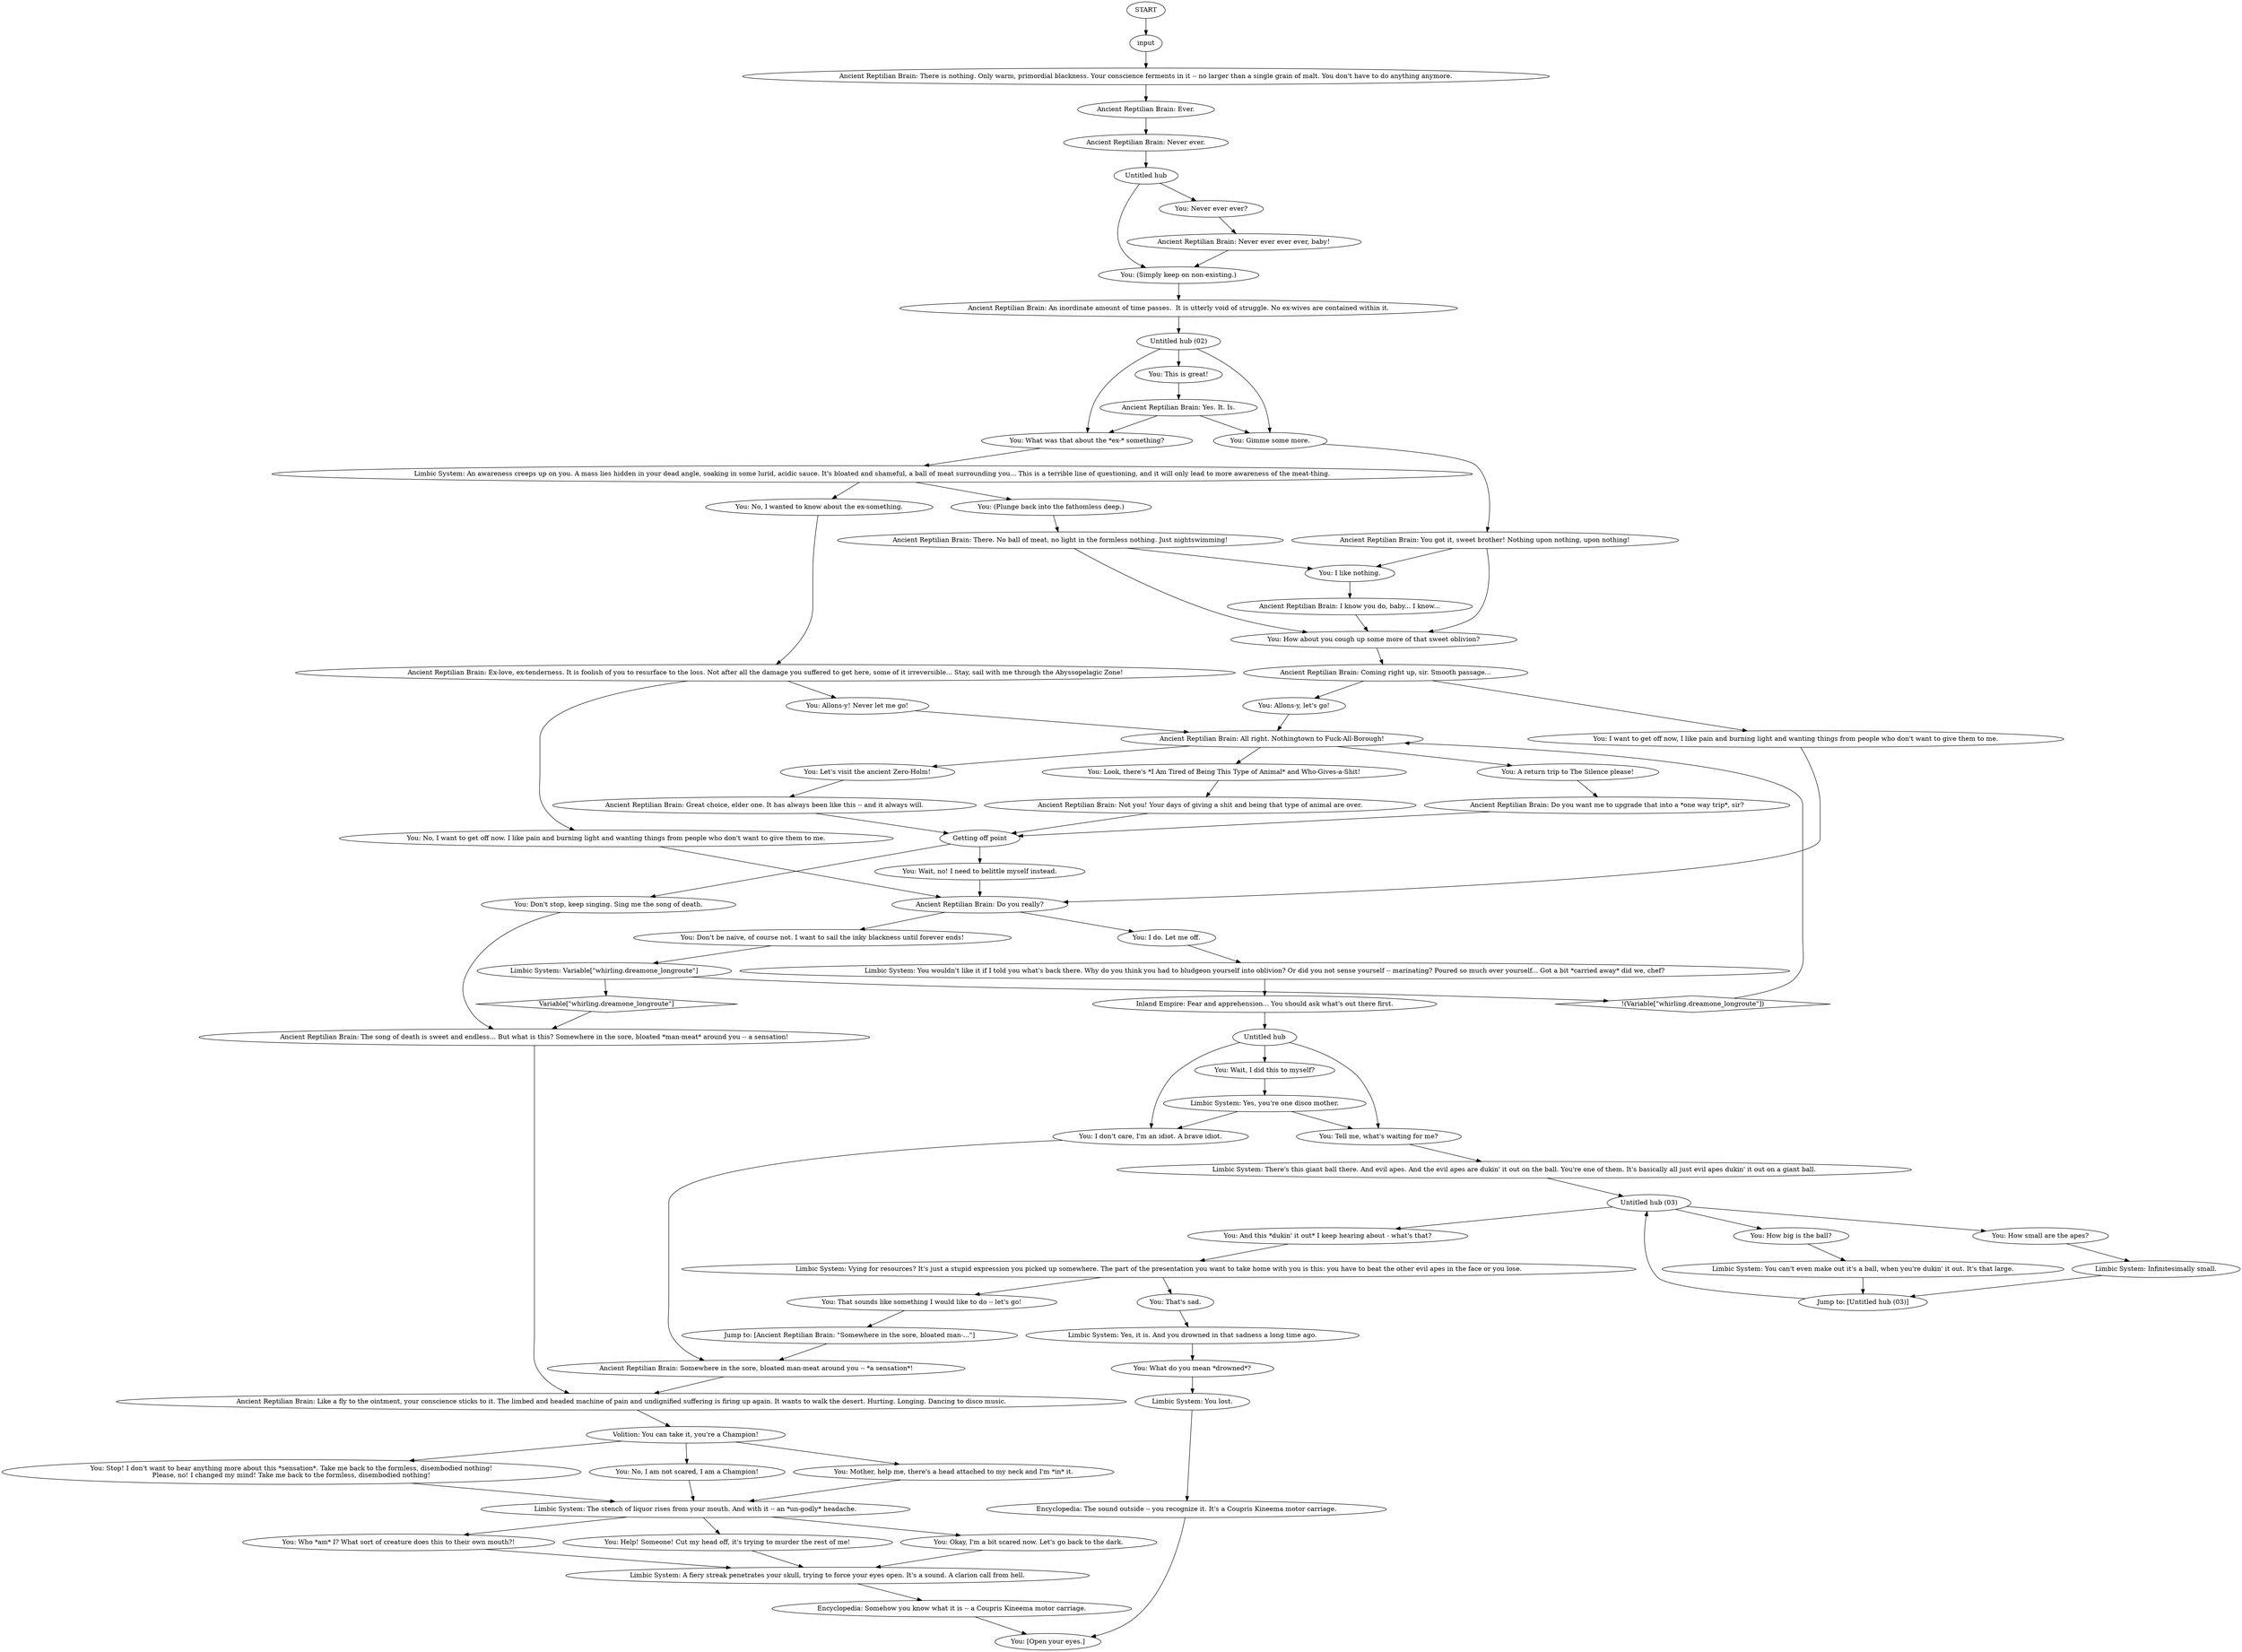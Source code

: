 # WHIRLING / DREAM1
# Adrift in an alcohol induced oblivion, the faculties of your mind speak to you.
# ==================================================
digraph G {
	  0 [label="START"];
	  1 [label="input"];
	  2 [label="You: Look, there's *I Am Tired of Being This Type of Animal* and Who-Gives-a-Shit!"];
	  3 [label="Ancient Reptilian Brain: An inordinate amount of time passes.  It is utterly void of struggle. No ex-wives are contained within it."];
	  4 [label="You: I like nothing."];
	  5 [label="You: That sounds like something I would like to do -- let's go!"];
	  6 [label="Limbic System: You lost."];
	  7 [label="You: I want to get off now, I like pain and burning light and wanting things from people who don't want to give them to me."];
	  8 [label="You: How big is the ball?"];
	  9 [label="You: And this *dukin' it out* I keep hearing about - what's that?"];
	  10 [label="Limbic System: Yes, you're one disco mother."];
	  11 [label="Inland Empire: Fear and apprehension... You should ask what's out there first."];
	  12 [label="Ancient Reptilian Brain: You got it, sweet brother! Nothing upon nothing, upon nothing!"];
	  13 [label="Limbic System: There's this giant ball there. And evil apes. And the evil apes are dukin' it out on the ball. You're one of them. It's basically all just evil apes dukin' it out on a giant ball."];
	  14 [label="You: Who *am* I? What sort of creature does this to their own mouth?!"];
	  15 [label="Ancient Reptilian Brain: Like a fly to the ointment, your conscience sticks to it. The limbed and headed machine of pain and undignified suffering is firing up again. It wants to walk the desert. Hurting. Longing. Dancing to disco music."];
	  16 [label="You: Don't be naive, of course not. I want to sail the inky blackness until forever ends!"];
	  17 [label="Limbic System: Infinitesimally small."];
	  18 [label="Getting off point"];
	  19 [label="Jump to: [Ancient Reptilian Brain: \"Somewhere in the sore, bloated man-...\"]"];
	  20 [label="You: Allons-y! Never let me go!"];
	  21 [label="Untitled hub"];
	  22 [label="Jump to: [Untitled hub (03)]"];
	  23 [label="You: How about you cough up some more of that sweet oblivion?"];
	  24 [label="Ancient Reptilian Brain: Coming right up, sir. Smooth passage..."];
	  25 [label="Limbic System: An awareness creeps up on you. A mass lies hidden in your dead angle, soaking in some lurid, acidic sauce. It's bloated and shameful, a ball of meat surrounding you... This is a terrible line of questioning, and it will only lead to more awareness of the meat-thing."];
	  26 [label="You: Stop! I don't want to hear anything more about this *sensation*. Take me back to the formless, disembodied nothing!\nPlease, no! I changed my mind! Take me back to the formless, disembodied nothing!"];
	  27 [label="You: No, I want to get off now. I like pain and burning light and wanting things from people who don't want to give them to me."];
	  28 [label="You: I do. Let me off."];
	  29 [label="You: Help! Someone! Cut my head off, it's trying to murder the rest of me!"];
	  30 [label="Untitled hub"];
	  31 [label="You: (Simply keep on non-existing.)"];
	  32 [label="Ancient Reptilian Brain: I know you do, baby... I know..."];
	  33 [label="Limbic System: Yes, it is. And you drowned in that sadness a long time ago."];
	  34 [label="Volition: You can take it, you're a Champion!"];
	  35 [label="Untitled hub (02)"];
	  36 [label="You: This is great!"];
	  37 [label="Limbic System: You wouldn't like it if I told you what's back there. Why do you think you had to bludgeon yourself into oblivion? Or did you not sense yourself -- marinating? Poured so much over yourself... Got a bit *carried away* did we, chef?"];
	  38 [label="You: No, I wanted to know about the ex-something."];
	  39 [label="Ancient Reptilian Brain: Ever."];
	  40 [label="Ancient Reptilian Brain: All right. Nothingtown to Fuck-All-Borough!"];
	  41 [label="You: No, I am not scared, I am a Champion!"];
	  42 [label="Limbic System: Variable[\"whirling.dreamone_longroute\"]"];
	  43 [label="Variable[\"whirling.dreamone_longroute\"]", shape=diamond];
	  44 [label="!(Variable[\"whirling.dreamone_longroute\"])", shape=diamond];
	  45 [label="Ancient Reptilian Brain: There is nothing. Only warm, primordial blackness. Your conscience ferments in it -- no larger than a single grain of malt. You don't have to do anything anymore."];
	  46 [label="You: A return trip to The Silence please!"];
	  47 [label="You: Tell me, what's waiting for me?"];
	  48 [label="Ancient Reptilian Brain: The song of death is sweet and endless... But what is this? Somewhere in the sore, bloated *man-meat* around you -- a sensation!"];
	  49 [label="You: (Plunge back into the fathomless deep.)"];
	  50 [label="You: Let's visit the ancient Zero-Holm!"];
	  51 [label="You: I don't care, I'm an idiot. A brave idiot."];
	  52 [label="Limbic System: Vying for resources? It's just a stupid expression you picked up somewhere. The part of the presentation you want to take home with you is this: you have to beat the other evil apes in the face or you lose."];
	  53 [label="You: Never ever ever?"];
	  54 [label="Ancient Reptilian Brain: Do you really?"];
	  55 [label="Ancient Reptilian Brain: Not you! Your days of giving a shit and being that type of animal are over."];
	  56 [label="Ancient Reptilian Brain: There. No ball of meat, no light in the formless nothing. Just nightswimming!"];
	  57 [label="Encyclopedia: Somehow you know what it is -- a Coupris Kineema motor carriage."];
	  58 [label="Limbic System: You can't even make out it's a ball, when you're dukin' it out. It's that large."];
	  59 [label="You: Allons-y, let's go!"];
	  60 [label="You: How small are the apes?"];
	  61 [label="You: That's sad."];
	  62 [label="You: What was that about the *ex-* something?"];
	  63 [label="You: Wait, I did this to myself?"];
	  64 [label="Ancient Reptilian Brain: Ex-love, ex-tenderness. It is foolish of you to resurface to the loss. Not after all the damage you suffered to get here, some of it irreversible... Stay, sail with me through the Abyssopelagic Zone!"];
	  65 [label="You: Okay, I'm a bit scared now. Let's go back to the dark."];
	  66 [label="You: Mother, help me, there's a head attached to my neck and I'm *in* it."];
	  67 [label="Encyclopedia: The sound outside -- you recognize it. It's a Coupris Kineema motor carriage."];
	  68 [label="You: Wait, no! I need to belittle myself instead."];
	  69 [label="Ancient Reptilian Brain: Never ever."];
	  70 [label="You: What do you mean *drowned*?"];
	  71 [label="Limbic System: A fiery streak penetrates your skull, trying to force your eyes open. It's a sound. A clarion call from hell."];
	  72 [label="You: Gimme some more."];
	  73 [label="Ancient Reptilian Brain: Somewhere in the sore, bloated man-meat around you -- *a sensation*!"];
	  74 [label="You: [Open your eyes.]"];
	  76 [label="Untitled hub (03)"];
	  77 [label="Ancient Reptilian Brain: Do you want me to upgrade that into a *one way trip*, sir?"];
	  78 [label="You: Don't stop, keep singing. Sing me the song of death."];
	  79 [label="Limbic System: The stench of liquor rises from your mouth. And with it -- an *un-godly* headache."];
	  80 [label="Ancient Reptilian Brain: Never ever ever ever, baby!"];
	  81 [label="Ancient Reptilian Brain: Yes. It. Is."];
	  82 [label="Ancient Reptilian Brain: Great choice, elder one. It has always been like this -- and it always will."];
	  0 -> 1
	  1 -> 45
	  2 -> 55
	  3 -> 35
	  4 -> 32
	  5 -> 19
	  6 -> 67
	  7 -> 54
	  8 -> 58
	  9 -> 52
	  10 -> 51
	  10 -> 47
	  11 -> 30
	  12 -> 4
	  12 -> 23
	  13 -> 76
	  14 -> 71
	  15 -> 34
	  16 -> 42
	  17 -> 22
	  18 -> 68
	  18 -> 78
	  19 -> 73
	  20 -> 40
	  21 -> 53
	  21 -> 31
	  22 -> 76
	  23 -> 24
	  24 -> 59
	  24 -> 7
	  25 -> 49
	  25 -> 38
	  26 -> 79
	  27 -> 54
	  28 -> 37
	  29 -> 71
	  30 -> 51
	  30 -> 47
	  30 -> 63
	  31 -> 3
	  32 -> 23
	  33 -> 70
	  34 -> 41
	  34 -> 66
	  34 -> 26
	  35 -> 72
	  35 -> 36
	  35 -> 62
	  36 -> 81
	  37 -> 11
	  38 -> 64
	  39 -> 69
	  40 -> 50
	  40 -> 2
	  40 -> 46
	  41 -> 79
	  42 -> 43
	  42 -> 44
	  43 -> 48
	  44 -> 40
	  45 -> 39
	  46 -> 77
	  47 -> 13
	  48 -> 15
	  49 -> 56
	  50 -> 82
	  51 -> 73
	  52 -> 5
	  52 -> 61
	  53 -> 80
	  54 -> 16
	  54 -> 28
	  55 -> 18
	  56 -> 4
	  56 -> 23
	  57 -> 74
	  58 -> 22
	  59 -> 40
	  60 -> 17
	  61 -> 33
	  62 -> 25
	  63 -> 10
	  64 -> 27
	  64 -> 20
	  65 -> 71
	  66 -> 79
	  67 -> 74
	  68 -> 54
	  69 -> 21
	  70 -> 6
	  71 -> 57
	  72 -> 12
	  73 -> 15
	  76 -> 8
	  76 -> 9
	  76 -> 60
	  77 -> 18
	  78 -> 48
	  79 -> 65
	  79 -> 29
	  79 -> 14
	  80 -> 31
	  81 -> 72
	  81 -> 62
	  82 -> 18
}


